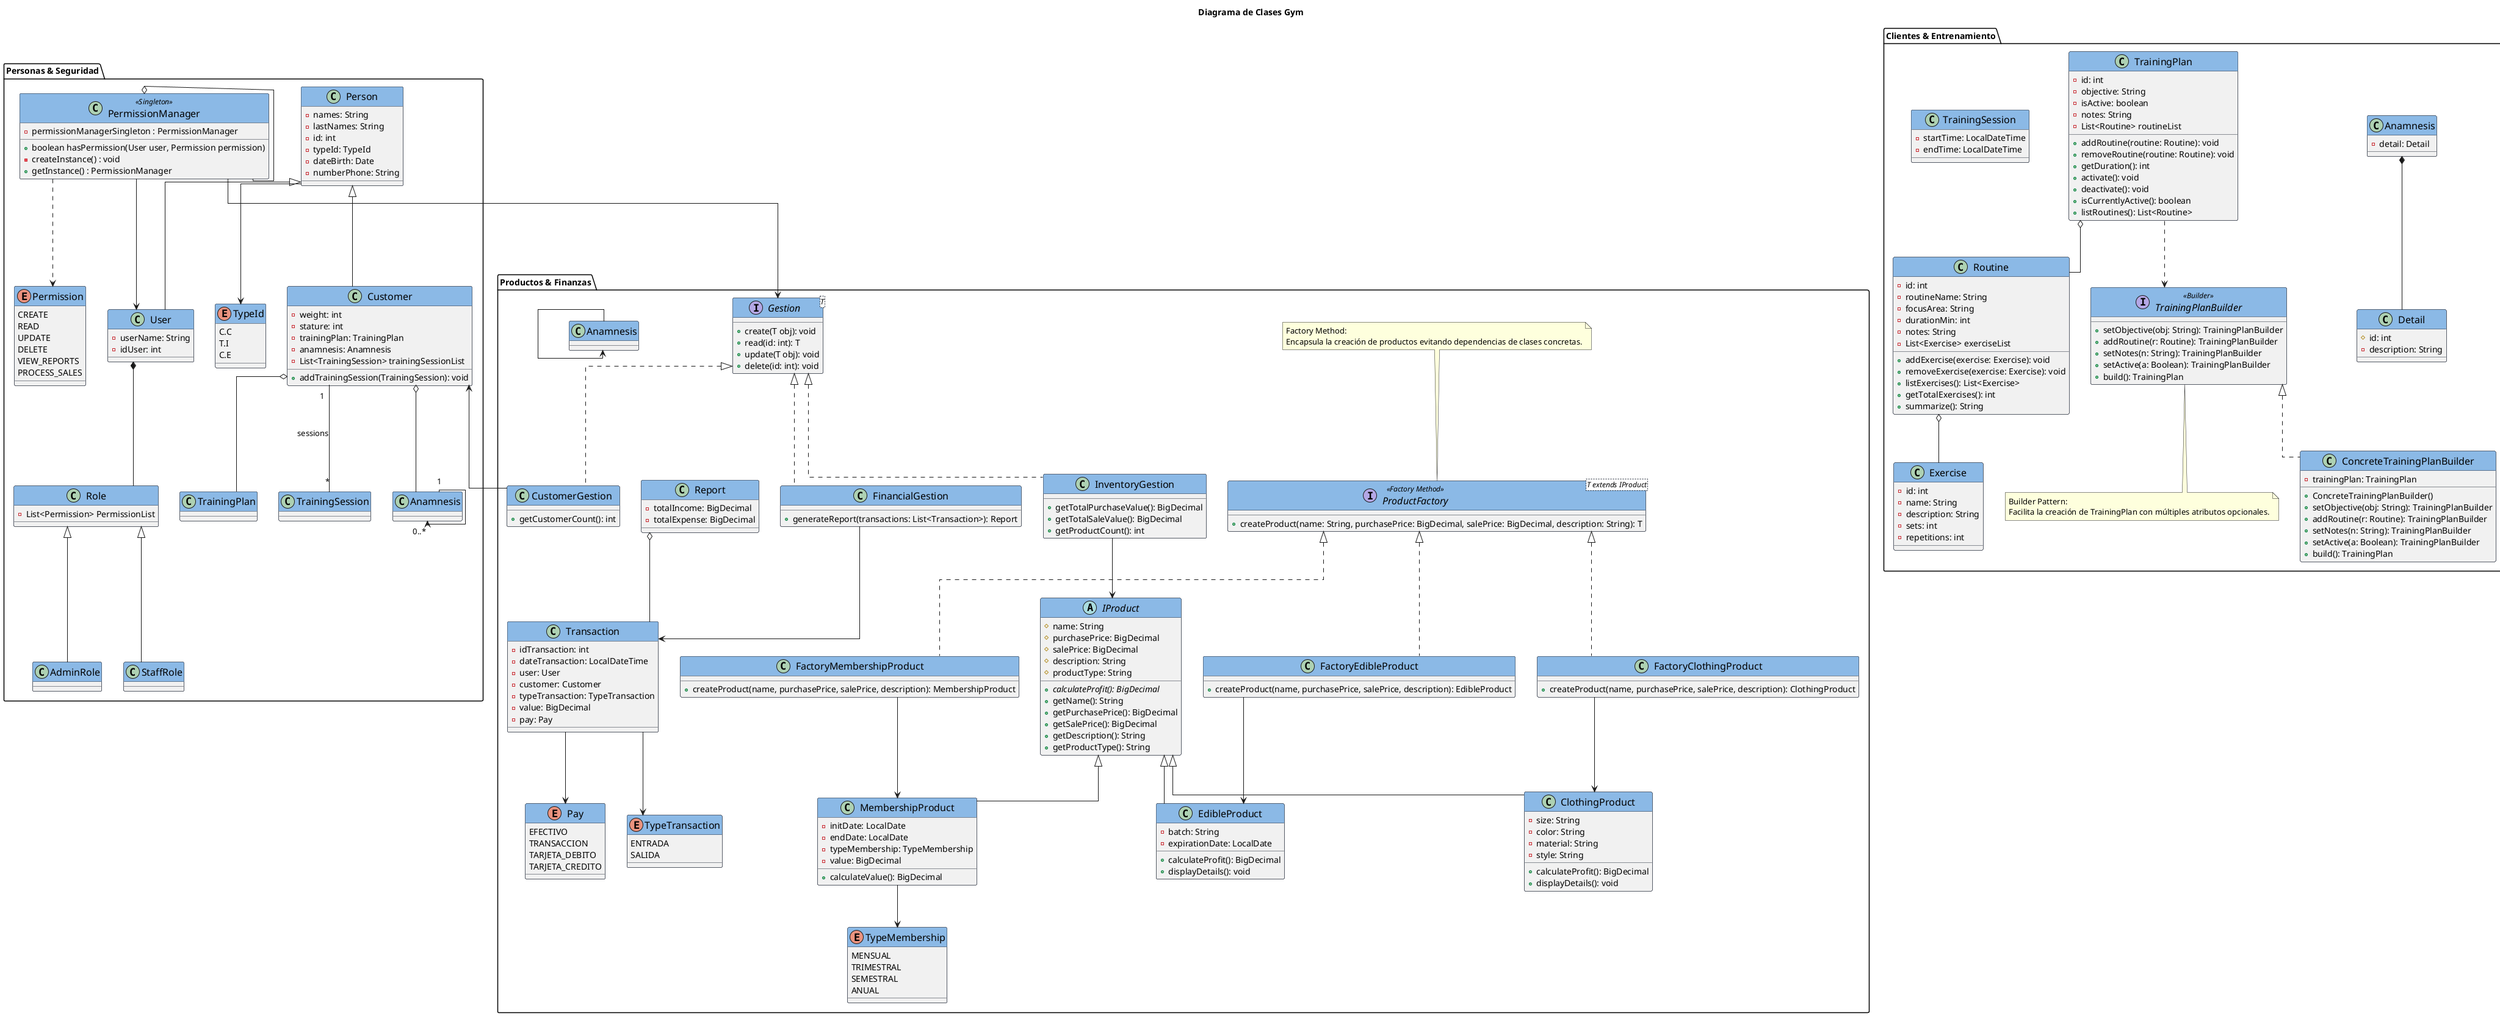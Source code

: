@startuml 
title Diagrama de Clases Gym

' ------ PAQUETE: Personas & Seguridad ----------
package "Personas & Seguridad" {
  class Person{
    - names: String
    - lastNames: String
    - id: int
    - typeId: TypeId
    - dateBirth: Date
    - numberPhone: String
  }

  enum TypeId{
    C.C
    T.I
    C.E
  }

  class Customer{
    - weight: int
    - stature: int
    - trainingPlan: TrainingPlan
    - anamnesis: Anamnesis
    - List<TrainingSession> trainingSessionList
    + addTrainingSession(TrainingSession): void
  }

  class User{
    - userName: String
    - idUser: int
  }

  class AdminRole{
  }

  class StaffRole{
  }

  class PermissionManager <<Singleton>> {
    -permissionManagerSingleton : PermissionManager
    +boolean hasPermission(User user, Permission permission)
    -createInstance() : void
    +getInstance() : PermissionManager
  }

  enum Permission {
    CREATE
    READ
    UPDATE
    DELETE
    VIEW_REPORTS
    PROCESS_SALES
  }
  
  class Role{
    -List<Permission> PermissionList
  }

  ' --- Relaciones del paquete ---
  Person <|-- User
  Person <|-- Customer
  Person --> TypeId
  PermissionManager ..> Permission
  PermissionManager --> User
  Customer o-- TrainingPlan
  Customer "1" -- "*" TrainingSession : sessions
  Customer o-- Anamnesis
  Anamnesis "1"--> "0..*"Anamnesis
  User *-- Role
  Role <|-- AdminRole
  Role <|-- StaffRole
  PermissionManager  o-- PermissionManager
}

' ------ PAQUETE: Clientes & Entrenamiento ----------
package "Clientes & Entrenamiento" {
  class Anamnesis{
    - detail: Detail
  }

  class Detail{
    # id: int
    - description: String
  }
  
  class TrainingPlan{
    - id: int
    - objective: String
    - isActive: boolean
    - notes: String
    - List<Routine> routineList
    + addRoutine(routine: Routine): void
    + removeRoutine(routine: Routine): void
    + getDuration(): int
    + activate(): void
    + deactivate(): void
    + isCurrentlyActive(): boolean
    + listRoutines(): List<Routine>
  }

  class Routine{
    - id: int
    - routineName: String
    - focusArea: String
    - durationMin: int
    - notes: String
    - List<Exercise> exerciseList
    + addExercise(exercise: Exercise): void
    + removeExercise(exercise: Exercise): void
    + listExercises(): List<Exercise>
    + getTotalExercises(): int
    + summarize(): String
  }

  class Exercise{
    - id: int
    - name: String
    - description: String
    - sets: int
    - repetitions: int
  }

  class TrainingSession{
    - startTime: LocalDateTime
    - endTime: LocalDateTime
  }
  
  ' Builder para TrainingPlan
  interface TrainingPlanBuilder <<Builder>> {
    + setObjective(obj: String): TrainingPlanBuilder
    + addRoutine(r: Routine): TrainingPlanBuilder
    + setNotes(n: String): TrainingPlanBuilder
    + setActive(a: Boolean): TrainingPlanBuilder
    + build(): TrainingPlan
  }
  
  class ConcreteTrainingPlanBuilder {
    - trainingPlan: TrainingPlan
    + ConcreteTrainingPlanBuilder()
    + setObjective(obj: String): TrainingPlanBuilder
    + addRoutine(r: Routine): TrainingPlanBuilder
    + setNotes(n: String): TrainingPlanBuilder
    + setActive(a: Boolean): TrainingPlanBuilder
    + build(): TrainingPlan
  }
  
  note bottom of TrainingPlanBuilder
    Builder Pattern:
    Facilita la creación de TrainingPlan con múltiples atributos opcionales.
  end note

  ' --- Relaciones del paquete ---
  Anamnesis *-- Detail
  TrainingPlan o-- Routine
  TrainingPlan ..> TrainingPlanBuilder
  TrainingPlanBuilder <|.. ConcreteTrainingPlanBuilder
  Routine o-- Exercise
}

' ------ PAQUETE: Productos & Finanzas ----------
package "Productos & Finanzas" {
  abstract class IProduct{
    # name: String
    # purchasePrice: BigDecimal
    # salePrice: BigDecimal
    # description: String
    # productType: String  
    + {abstract} calculateProfit(): BigDecimal
    + getName(): String
    + getPurchasePrice(): BigDecimal
    + getSalePrice(): BigDecimal
    + getDescription(): String
    + getProductType(): String  
  }

  interface ProductFactory<T extends IProduct> <<Factory Method>> {
    + createProduct(name: String, purchasePrice: BigDecimal, salePrice: BigDecimal, description: String): T
  }

  note top of ProductFactory
    Factory Method:
    Encapsula la creación de productos evitando dependencias de clases concretas.
  end note

  class FactoryEdibleProduct implements ProductFactory {
    + createProduct(name, purchasePrice, salePrice, description): EdibleProduct
  }

  class EdibleProduct{
    - batch: String
    - expirationDate: LocalDate
    + calculateProfit(): BigDecimal
    + displayDetails(): void
  }

  class FactoryClothingProduct implements ProductFactory {
    + createProduct(name, purchasePrice, salePrice, description): ClothingProduct
  }

  class ClothingProduct{
    - size: String
    - color: String
    - material: String
    - style: String
    + calculateProfit(): BigDecimal
    + displayDetails(): void
  }

  class FactoryMembershipProduct implements ProductFactory {
    + createProduct(name, purchasePrice, salePrice, description): MembershipProduct
  }

  class MembershipProduct{
    - initDate: LocalDate
    - endDate: LocalDate
    - typeMembership: TypeMembership
    - value: BigDecimal
    + calculateValue(): BigDecimal
  }

  enum TypeMembership{
    MENSUAL
    TRIMESTRAL 
    SEMESTRAL
    ANUAL
  }

  interface Gestion<T> {
    + create(T obj): void
    + read(id: int): T
    + update(T obj): void
    + delete(id: int): void
  }

  class InventoryGestion {
    + getTotalPurchaseValue(): BigDecimal
    + getTotalSaleValue(): BigDecimal
    + getProductCount(): int
  }

  class CustomerGestion {
    + getCustomerCount(): int
  }

  class FinancialGestion {
    + generateReport(transactions: List<Transaction>): Report
  }

  class Transaction {
    - idTransaction: int
    - dateTransaction: LocalDateTime
    - user: User
    - customer: Customer
    - typeTransaction: TypeTransaction
    - value: BigDecimal
    - pay: Pay
  }

  enum TypeTransaction { 
    ENTRADA
    SALIDA 
  }

  enum Pay { 
    EFECTIVO
    TRANSACCION
    TARJETA_DEBITO
    TARJETA_CREDITO
  }

  class Report {
    - totalIncome: BigDecimal
    - totalExpense: BigDecimal
  }

  ' --- Relaciones del paquete ---
  IProduct <|-- EdibleProduct
  IProduct <|-- ClothingProduct
  IProduct <|-- MembershipProduct
  FactoryEdibleProduct --> EdibleProduct
  FactoryClothingProduct --> ClothingProduct
  FactoryMembershipProduct --> MembershipProduct
  Report o-- Transaction
  Gestion <|.. InventoryGestion
  Gestion <|.. CustomerGestion
  Gestion <|.. FinancialGestion
  Transaction --> TypeTransaction
  Transaction --> Pay
  InventoryGestion --> IProduct
  CustomerGestion --> Customer
  FinancialGestion --> Transaction
  MembershipProduct --> TypeMembership
  PermissionManager --> Gestion
  Anamnesis --> Anamnesis
}

' ------ RELACIONES GLOBALES/CRUZADAS ----------
' (Se mantienen fuera de paquetes específicos)
skinparam classAttributeIconSize 8
skinparam classFontSize 16
skinparam classFontName "Arial"
skinparam classBorderColor #212837
skinparam classHeaderFontColor #FFFFFF
skinparam classHeaderBackgroundColor #8BB9E6
skinparam classArrowColor #6E95C2
skinparam linetype ortho

@enduml